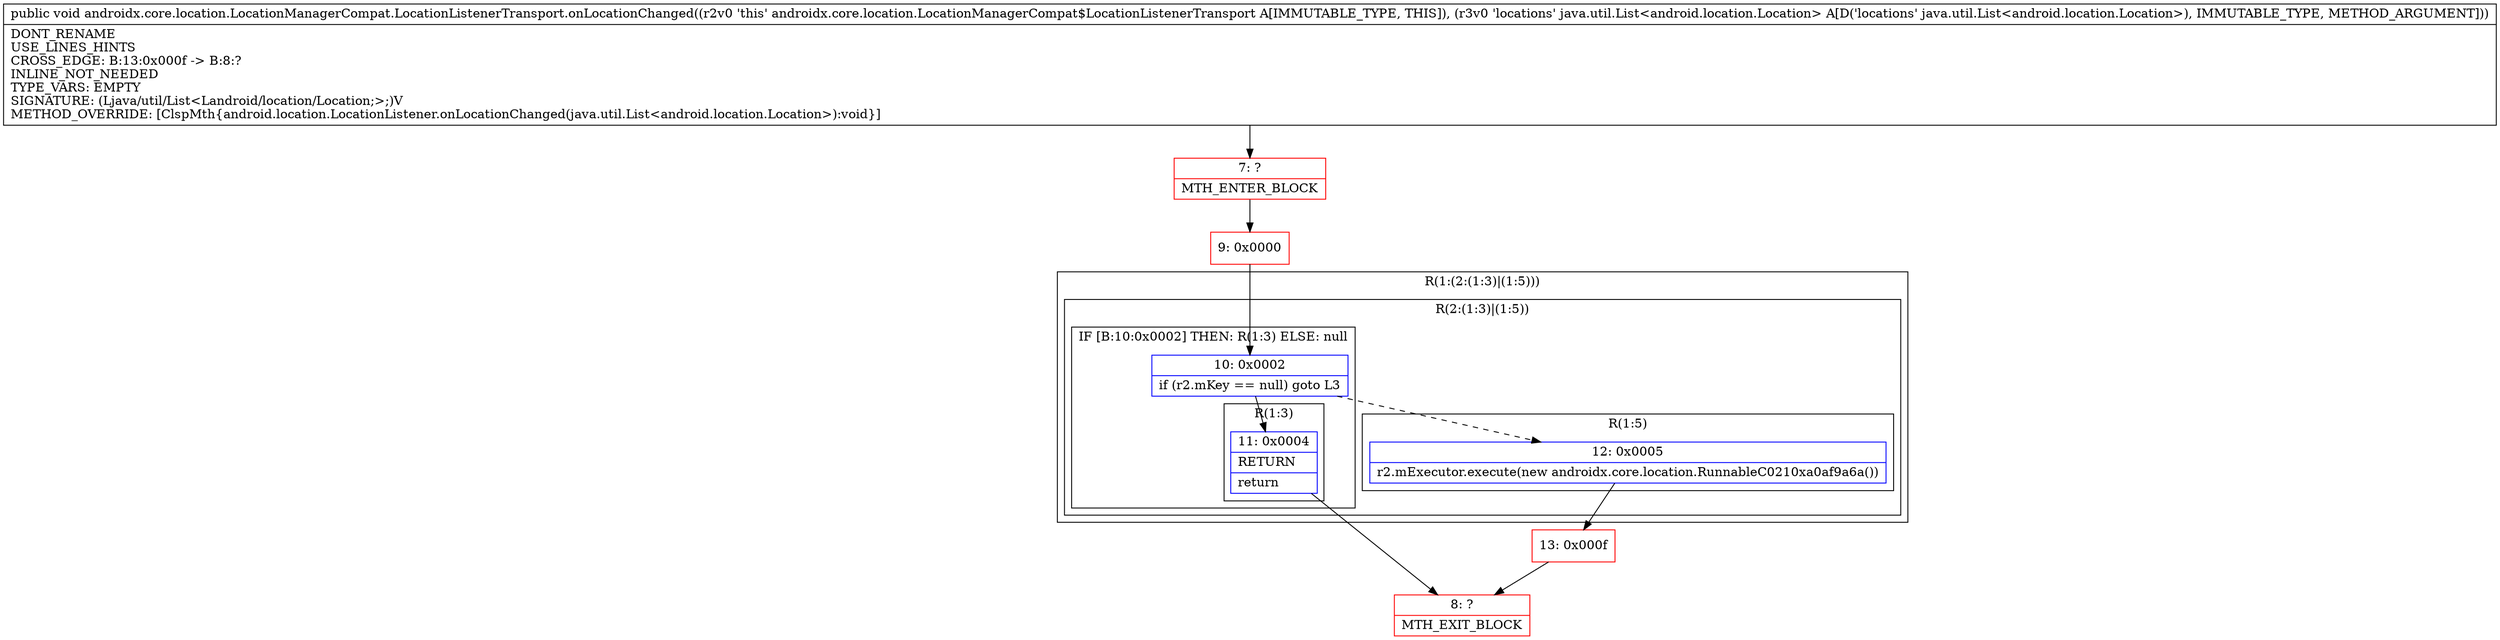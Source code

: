 digraph "CFG forandroidx.core.location.LocationManagerCompat.LocationListenerTransport.onLocationChanged(Ljava\/util\/List;)V" {
subgraph cluster_Region_1962415668 {
label = "R(1:(2:(1:3)|(1:5)))";
node [shape=record,color=blue];
subgraph cluster_Region_1043633088 {
label = "R(2:(1:3)|(1:5))";
node [shape=record,color=blue];
subgraph cluster_IfRegion_17340996 {
label = "IF [B:10:0x0002] THEN: R(1:3) ELSE: null";
node [shape=record,color=blue];
Node_10 [shape=record,label="{10\:\ 0x0002|if (r2.mKey == null) goto L3\l}"];
subgraph cluster_Region_1285728639 {
label = "R(1:3)";
node [shape=record,color=blue];
Node_11 [shape=record,label="{11\:\ 0x0004|RETURN\l|return\l}"];
}
}
subgraph cluster_Region_2019512169 {
label = "R(1:5)";
node [shape=record,color=blue];
Node_12 [shape=record,label="{12\:\ 0x0005|r2.mExecutor.execute(new androidx.core.location.RunnableC0210xa0af9a6a())\l}"];
}
}
}
Node_7 [shape=record,color=red,label="{7\:\ ?|MTH_ENTER_BLOCK\l}"];
Node_9 [shape=record,color=red,label="{9\:\ 0x0000}"];
Node_8 [shape=record,color=red,label="{8\:\ ?|MTH_EXIT_BLOCK\l}"];
Node_13 [shape=record,color=red,label="{13\:\ 0x000f}"];
MethodNode[shape=record,label="{public void androidx.core.location.LocationManagerCompat.LocationListenerTransport.onLocationChanged((r2v0 'this' androidx.core.location.LocationManagerCompat$LocationListenerTransport A[IMMUTABLE_TYPE, THIS]), (r3v0 'locations' java.util.List\<android.location.Location\> A[D('locations' java.util.List\<android.location.Location\>), IMMUTABLE_TYPE, METHOD_ARGUMENT]))  | DONT_RENAME\lUSE_LINES_HINTS\lCROSS_EDGE: B:13:0x000f \-\> B:8:?\lINLINE_NOT_NEEDED\lTYPE_VARS: EMPTY\lSIGNATURE: (Ljava\/util\/List\<Landroid\/location\/Location;\>;)V\lMETHOD_OVERRIDE: [ClspMth\{android.location.LocationListener.onLocationChanged(java.util.List\<android.location.Location\>):void\}]\l}"];
MethodNode -> Node_7;Node_10 -> Node_11;
Node_10 -> Node_12[style=dashed];
Node_11 -> Node_8;
Node_12 -> Node_13;
Node_7 -> Node_9;
Node_9 -> Node_10;
Node_13 -> Node_8;
}

